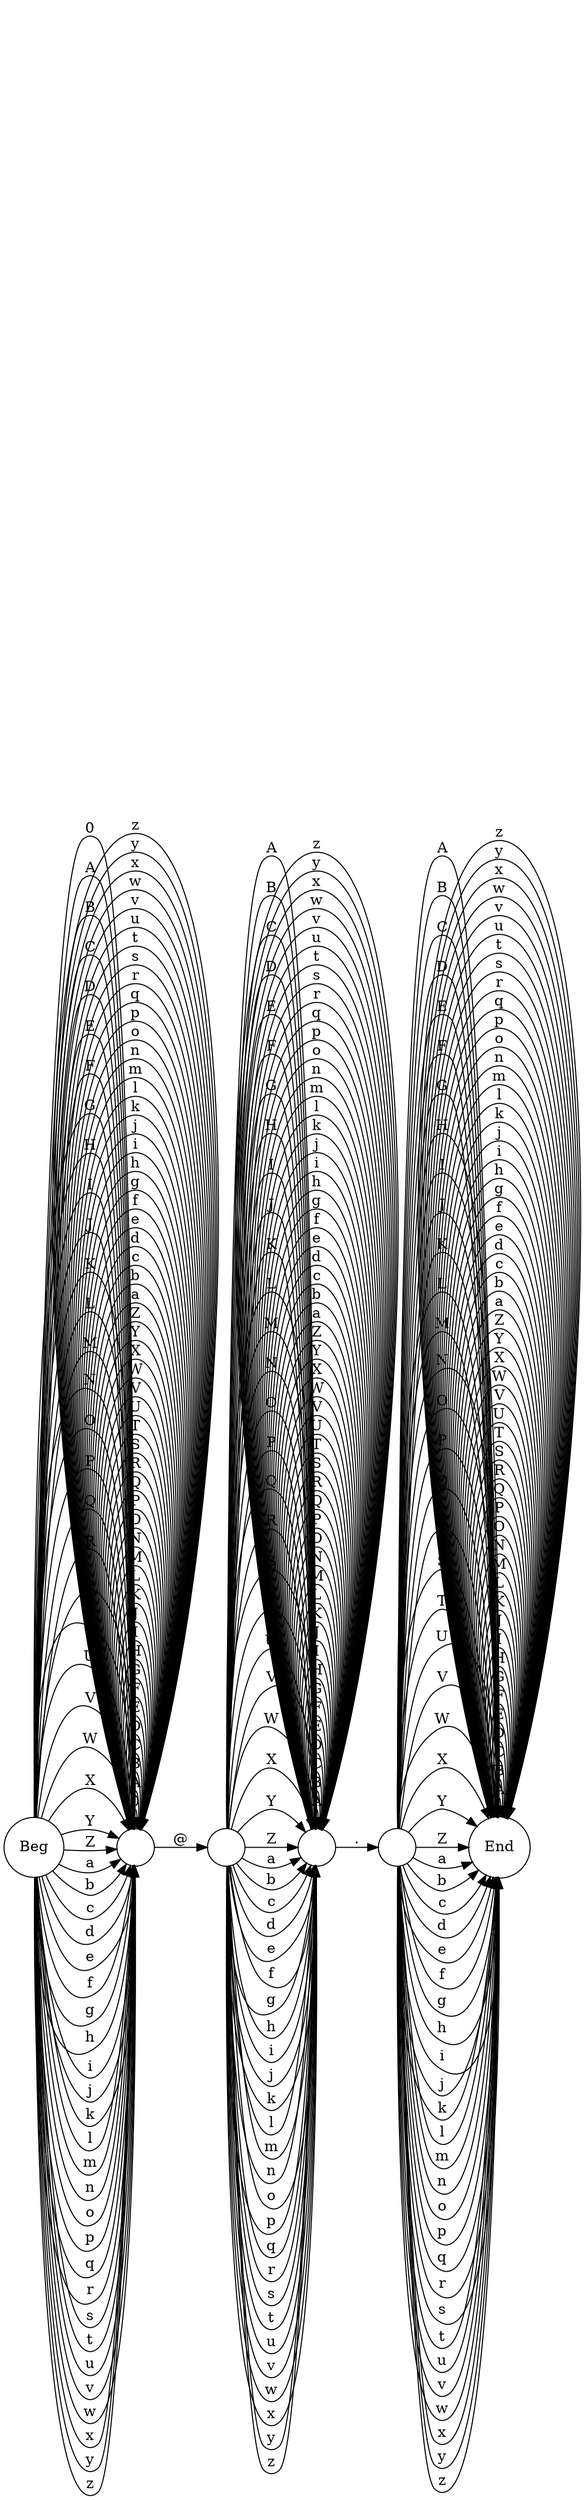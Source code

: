 # Semi-auto generated

digraph tokex {
	graph [dpi=200];
	rankdir=LR;
	fontname="Helvetica";

	edge [arrowhead=normal,arrowtail=dot];
	node [shape=circle];

	Beg [label="Beg"];
    62 [label=""];
    64 [label=""];
    40 [label=""];
    117 [label=""];
	End [label="End"];

	Beg -> 62 [label="0"];
	Beg -> 62 [label="A"];
	Beg -> 62 [label="B"];
	Beg -> 62 [label="C"];
	Beg -> 62 [label="D"];
	Beg -> 62 [label="E"];
	Beg -> 62 [label="F"];
	Beg -> 62 [label="G"];
	Beg -> 62 [label="H"];
	Beg -> 62 [label="I"];
	Beg -> 62 [label="J"];
	Beg -> 62 [label="K"];
	Beg -> 62 [label="L"];
	Beg -> 62 [label="M"];
	Beg -> 62 [label="N"];
	Beg -> 62 [label="O"];
	Beg -> 62 [label="P"];
	Beg -> 62 [label="Q"];
	Beg -> 62 [label="R"];
	Beg -> 62 [label="S"];
	Beg -> 62 [label="T"];
	Beg -> 62 [label="U"];
	Beg -> 62 [label="V"];
	Beg -> 62 [label="W"];
	Beg -> 62 [label="X"];
	Beg -> 62 [label="Y"];
	Beg -> 62 [label="Z"];
	Beg -> 62 [label="a"];
	Beg -> 62 [label="b"];
	Beg -> 62 [label="c"];
	Beg -> 62 [label="d"];
	Beg -> 62 [label="e"];
	Beg -> 62 [label="f"];
	Beg -> 62 [label="g"];
	Beg -> 62 [label="h"];
	Beg -> 62 [label="i"];
	Beg -> 62 [label="j"];
	Beg -> 62 [label="k"];
	Beg -> 62 [label="l"];
	Beg -> 62 [label="m"];
	Beg -> 62 [label="n"];
	Beg -> 62 [label="o"];
	Beg -> 62 [label="p"];
	Beg -> 62 [label="q"];
	Beg -> 62 [label="r"];
	Beg -> 62 [label="s"];
	Beg -> 62 [label="t"];
	Beg -> 62 [label="u"];
	Beg -> 62 [label="v"];
	Beg -> 62 [label="w"];
	Beg -> 62 [label="x"];
	Beg -> 62 [label="y"];
	Beg -> 62 [label="z"];
	62 -> 62 [label="0"];
	62 -> 64 [label="@"];
	62 -> 62 [label="A"];
	62 -> 62 [label="B"];
	62 -> 62 [label="C"];
	62 -> 62 [label="D"];
	62 -> 62 [label="E"];
	62 -> 62 [label="F"];
	62 -> 62 [label="G"];
	62 -> 62 [label="H"];
	62 -> 62 [label="I"];
	62 -> 62 [label="J"];
	62 -> 62 [label="K"];
	62 -> 62 [label="L"];
	62 -> 62 [label="M"];
	62 -> 62 [label="N"];
	62 -> 62 [label="O"];
	62 -> 62 [label="P"];
	62 -> 62 [label="Q"];
	62 -> 62 [label="R"];
	62 -> 62 [label="S"];
	62 -> 62 [label="T"];
	62 -> 62 [label="U"];
	62 -> 62 [label="V"];
	62 -> 62 [label="W"];
	62 -> 62 [label="X"];
	62 -> 62 [label="Y"];
	62 -> 62 [label="Z"];
	62 -> 62 [label="a"];
	62 -> 62 [label="b"];
	62 -> 62 [label="c"];
	62 -> 62 [label="d"];
	62 -> 62 [label="e"];
	62 -> 62 [label="f"];
	62 -> 62 [label="g"];
	62 -> 62 [label="h"];
	62 -> 62 [label="i"];
	62 -> 62 [label="j"];
	62 -> 62 [label="k"];
	62 -> 62 [label="l"];
	62 -> 62 [label="m"];
	62 -> 62 [label="n"];
	62 -> 62 [label="o"];
	62 -> 62 [label="p"];
	62 -> 62 [label="q"];
	62 -> 62 [label="r"];
	62 -> 62 [label="s"];
	62 -> 62 [label="t"];
	62 -> 62 [label="u"];
	62 -> 62 [label="v"];
	62 -> 62 [label="w"];
	62 -> 62 [label="x"];
	62 -> 62 [label="y"];
	62 -> 62 [label="z"];
	64 -> 40 [label="A"];
	64 -> 40 [label="B"];
	64 -> 40 [label="C"];
	64 -> 40 [label="D"];
	64 -> 40 [label="E"];
	64 -> 40 [label="F"];
	64 -> 40 [label="G"];
	64 -> 40 [label="H"];
	64 -> 40 [label="I"];
	64 -> 40 [label="J"];
	64 -> 40 [label="K"];
	64 -> 40 [label="L"];
	64 -> 40 [label="M"];
	64 -> 40 [label="N"];
	64 -> 40 [label="O"];
	64 -> 40 [label="P"];
	64 -> 40 [label="Q"];
	64 -> 40 [label="R"];
	64 -> 40 [label="S"];
	64 -> 40 [label="T"];
	64 -> 40 [label="U"];
	64 -> 40 [label="V"];
	64 -> 40 [label="W"];
	64 -> 40 [label="X"];
	64 -> 40 [label="Y"];
	64 -> 40 [label="Z"];
	64 -> 40 [label="a"];
	64 -> 40 [label="b"];
	64 -> 40 [label="c"];
	64 -> 40 [label="d"];
	64 -> 40 [label="e"];
	64 -> 40 [label="f"];
	64 -> 40 [label="g"];
	64 -> 40 [label="h"];
	64 -> 40 [label="i"];
	64 -> 40 [label="j"];
	64 -> 40 [label="k"];
	64 -> 40 [label="l"];
	64 -> 40 [label="m"];
	64 -> 40 [label="n"];
	64 -> 40 [label="o"];
	64 -> 40 [label="p"];
	64 -> 40 [label="q"];
	64 -> 40 [label="r"];
	64 -> 40 [label="s"];
	64 -> 40 [label="t"];
	64 -> 40 [label="u"];
	64 -> 40 [label="v"];
	64 -> 40 [label="w"];
	64 -> 40 [label="x"];
	64 -> 40 [label="y"];
	64 -> 40 [label="z"];
	40 -> 117 [label="."];
	40 -> 40 [label="A"];
	40 -> 40 [label="B"];
	40 -> 40 [label="C"];
	40 -> 40 [label="D"];
	40 -> 40 [label="E"];
	40 -> 40 [label="F"];
	40 -> 40 [label="G"];
	40 -> 40 [label="H"];
	40 -> 40 [label="I"];
	40 -> 40 [label="J"];
	40 -> 40 [label="K"];
	40 -> 40 [label="L"];
	40 -> 40 [label="M"];
	40 -> 40 [label="N"];
	40 -> 40 [label="O"];
	40 -> 40 [label="P"];
	40 -> 40 [label="Q"];
	40 -> 40 [label="R"];
	40 -> 40 [label="S"];
	40 -> 40 [label="T"];
	40 -> 40 [label="U"];
	40 -> 40 [label="V"];
	40 -> 40 [label="W"];
	40 -> 40 [label="X"];
	40 -> 40 [label="Y"];
	40 -> 40 [label="Z"];
	40 -> 40 [label="a"];
	40 -> 40 [label="b"];
	40 -> 40 [label="c"];
	40 -> 40 [label="d"];
	40 -> 40 [label="e"];
	40 -> 40 [label="f"];
	40 -> 40 [label="g"];
	40 -> 40 [label="h"];
	40 -> 40 [label="i"];
	40 -> 40 [label="j"];
	40 -> 40 [label="k"];
	40 -> 40 [label="l"];
	40 -> 40 [label="m"];
	40 -> 40 [label="n"];
	40 -> 40 [label="o"];
	40 -> 40 [label="p"];
	40 -> 40 [label="q"];
	40 -> 40 [label="r"];
	40 -> 40 [label="s"];
	40 -> 40 [label="t"];
	40 -> 40 [label="u"];
	40 -> 40 [label="v"];
	40 -> 40 [label="w"];
	40 -> 40 [label="x"];
	40 -> 40 [label="y"];
	40 -> 40 [label="z"];
	117 -> End [label="A"];
	117 -> End [label="B"];
	117 -> End [label="C"];
	117 -> End [label="D"];
	117 -> End [label="E"];
	117 -> End [label="F"];
	117 -> End [label="G"];
	117 -> End [label="H"];
	117 -> End [label="I"];
	117 -> End [label="J"];
	117 -> End [label="K"];
	117 -> End [label="L"];
	117 -> End [label="M"];
	117 -> End [label="N"];
	117 -> End [label="O"];
	117 -> End [label="P"];
	117 -> End [label="Q"];
	117 -> End [label="R"];
	117 -> End [label="S"];
	117 -> End [label="T"];
	117 -> End [label="U"];
	117 -> End [label="V"];
	117 -> End [label="W"];
	117 -> End [label="X"];
	117 -> End [label="Y"];
	117 -> End [label="Z"];
	117 -> End [label="a"];
	117 -> End [label="b"];
	117 -> End [label="c"];
	117 -> End [label="d"];
	117 -> End [label="e"];
	117 -> End [label="f"];
	117 -> End [label="g"];
	117 -> End [label="h"];
	117 -> End [label="i"];
	117 -> End [label="j"];
	117 -> End [label="k"];
	117 -> End [label="l"];
	117 -> End [label="m"];
	117 -> End [label="n"];
	117 -> End [label="o"];
	117 -> End [label="p"];
	117 -> End [label="q"];
	117 -> End [label="r"];
	117 -> End [label="s"];
	117 -> End [label="t"];
	117 -> End [label="u"];
	117 -> End [label="v"];
	117 -> End [label="w"];
	117 -> End [label="x"];
	117 -> End [label="y"];
	117 -> End [label="z"];
	End -> End [label="A"];
	End -> End [label="B"];
	End -> End [label="C"];
	End -> End [label="D"];
	End -> End [label="E"];
	End -> End [label="F"];
	End -> End [label="G"];
	End -> End [label="H"];
	End -> End [label="I"];
	End -> End [label="J"];
	End -> End [label="K"];
	End -> End [label="L"];
	End -> End [label="M"];
	End -> End [label="N"];
	End -> End [label="O"];
	End -> End [label="P"];
	End -> End [label="Q"];
	End -> End [label="R"];
	End -> End [label="S"];
	End -> End [label="T"];
	End -> End [label="U"];
	End -> End [label="V"];
	End -> End [label="W"];
	End -> End [label="X"];
	End -> End [label="Y"];
	End -> End [label="Z"];
	End -> End [label="a"];
	End -> End [label="b"];
	End -> End [label="c"];
	End -> End [label="d"];
	End -> End [label="e"];
	End -> End [label="f"];
	End -> End [label="g"];
	End -> End [label="h"];
	End -> End [label="i"];
	End -> End [label="j"];
	End -> End [label="k"];
	End -> End [label="l"];
	End -> End [label="m"];
	End -> End [label="n"];
	End -> End [label="o"];
	End -> End [label="p"];
	End -> End [label="q"];
	End -> End [label="r"];
	End -> End [label="s"];
	End -> End [label="t"];
	End -> End [label="u"];
	End -> End [label="v"];
	End -> End [label="w"];
	End -> End [label="x"];
	End -> End [label="y"];
	End -> End [label="z"];
}
